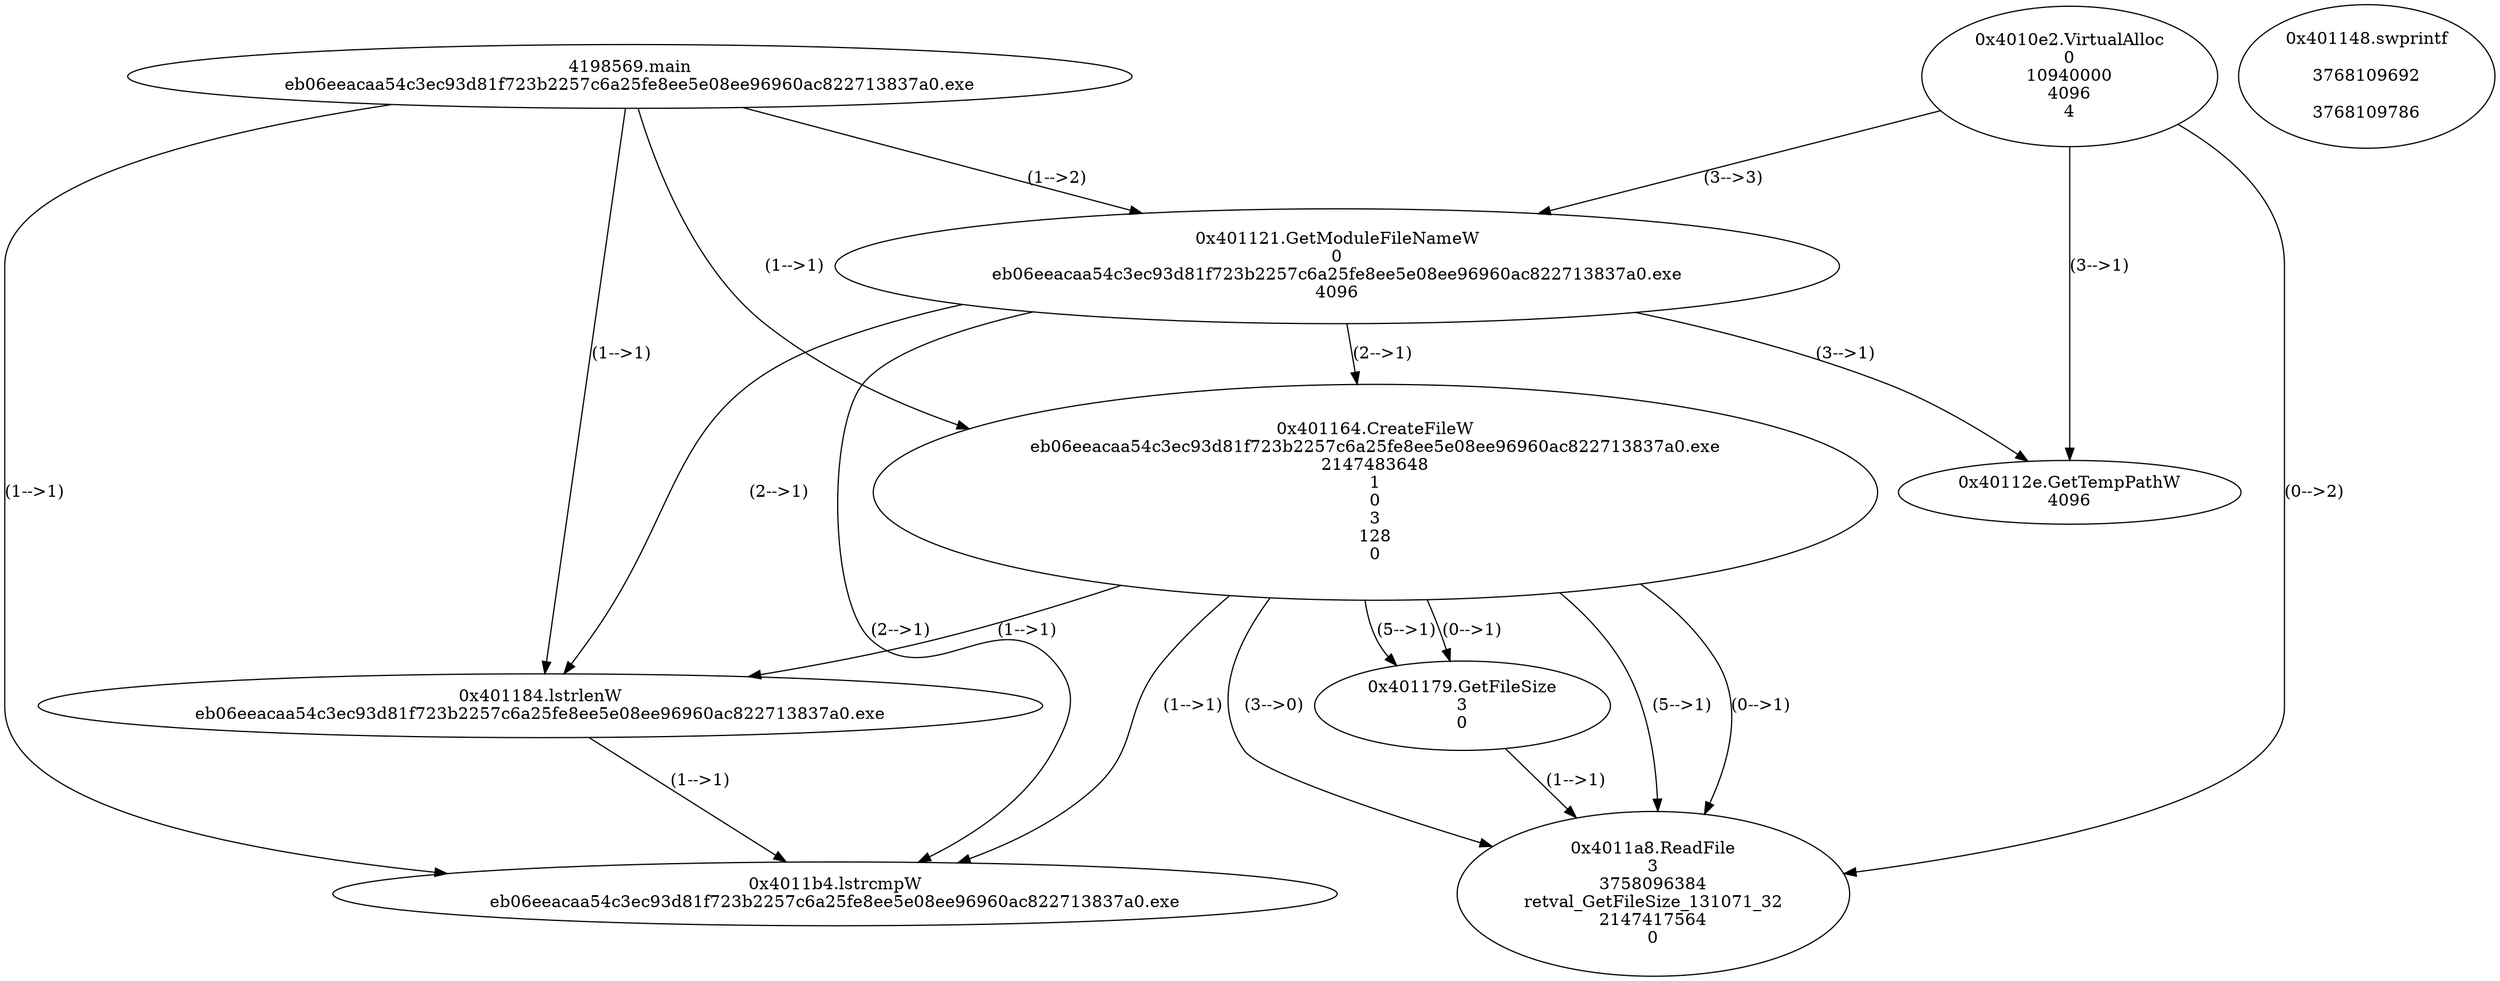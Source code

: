 // Global SCDG with merge call
digraph {
	0 [label="4198569.main
eb06eeacaa54c3ec93d81f723b2257c6a25fe8ee5e08ee96960ac822713837a0.exe"]
	1 [label="0x4010e2.VirtualAlloc
0
10940000
4096
4"]
	2 [label="0x401121.GetModuleFileNameW
0
eb06eeacaa54c3ec93d81f723b2257c6a25fe8ee5e08ee96960ac822713837a0.exe
4096"]
	0 -> 2 [label="(1-->2)"]
	1 -> 2 [label="(3-->3)"]
	3 [label="0x40112e.GetTempPathW
4096
"]
	1 -> 3 [label="(3-->1)"]
	2 -> 3 [label="(3-->1)"]
	4 [label="0x401148.swprintf

3768109692

3768109786"]
	5 [label="0x401164.CreateFileW
eb06eeacaa54c3ec93d81f723b2257c6a25fe8ee5e08ee96960ac822713837a0.exe
2147483648
1
0
3
128
0"]
	0 -> 5 [label="(1-->1)"]
	2 -> 5 [label="(2-->1)"]
	6 [label="0x401179.GetFileSize
3
0"]
	5 -> 6 [label="(5-->1)"]
	5 -> 6 [label="(0-->1)"]
	7 [label="0x401184.lstrlenW
eb06eeacaa54c3ec93d81f723b2257c6a25fe8ee5e08ee96960ac822713837a0.exe"]
	0 -> 7 [label="(1-->1)"]
	2 -> 7 [label="(2-->1)"]
	5 -> 7 [label="(1-->1)"]
	8 [label="0x4011a8.ReadFile
3
3758096384
retval_GetFileSize_131071_32
2147417564
0"]
	5 -> 8 [label="(5-->1)"]
	5 -> 8 [label="(0-->1)"]
	6 -> 8 [label="(1-->1)"]
	1 -> 8 [label="(0-->2)"]
	5 -> 8 [label="(3-->0)"]
	9 [label="0x4011b4.lstrcmpW
eb06eeacaa54c3ec93d81f723b2257c6a25fe8ee5e08ee96960ac822713837a0.exe
"]
	0 -> 9 [label="(1-->1)"]
	2 -> 9 [label="(2-->1)"]
	5 -> 9 [label="(1-->1)"]
	7 -> 9 [label="(1-->1)"]
}
